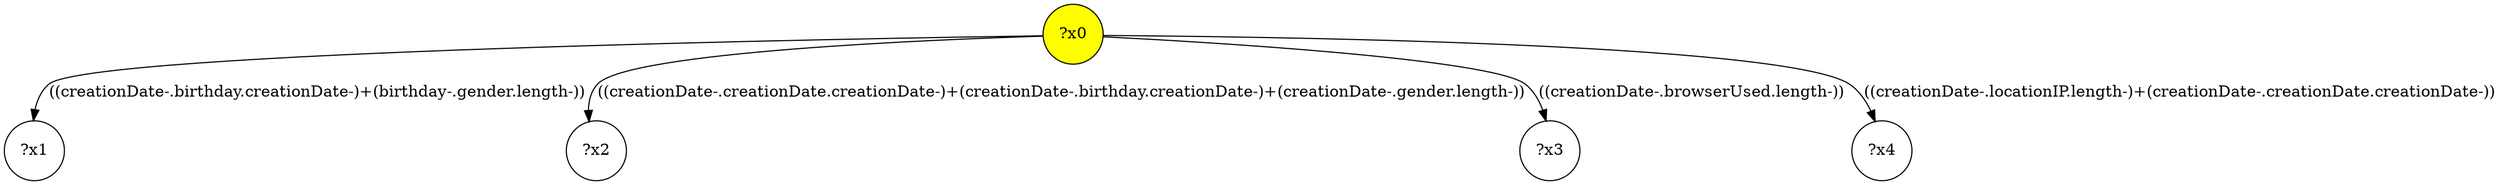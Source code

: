 digraph g {
	x0 [fillcolor="yellow", style="filled," shape=circle, label="?x0"];
	x1 [shape=circle, label="?x1"];
	x0 -> x1 [label="((creationDate-.birthday.creationDate-)+(birthday-.gender.length-))"];
	x2 [shape=circle, label="?x2"];
	x0 -> x2 [label="((creationDate-.creationDate.creationDate-)+(creationDate-.birthday.creationDate-)+(creationDate-.gender.length-))"];
	x3 [shape=circle, label="?x3"];
	x0 -> x3 [label="((creationDate-.browserUsed.length-))"];
	x4 [shape=circle, label="?x4"];
	x0 -> x4 [label="((creationDate-.locationIP.length-)+(creationDate-.creationDate.creationDate-))"];
}
